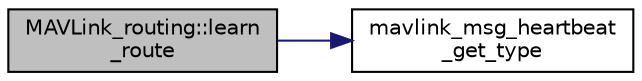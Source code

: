 digraph "MAVLink_routing::learn_route"
{
 // INTERACTIVE_SVG=YES
  edge [fontname="Helvetica",fontsize="10",labelfontname="Helvetica",labelfontsize="10"];
  node [fontname="Helvetica",fontsize="10",shape=record];
  rankdir="LR";
  Node1 [label="MAVLink_routing::learn\l_route",height=0.2,width=0.4,color="black", fillcolor="grey75", style="filled", fontcolor="black"];
  Node1 -> Node2 [color="midnightblue",fontsize="10",style="solid",fontname="Helvetica"];
  Node2 [label="mavlink_msg_heartbeat\l_get_type",height=0.2,width=0.4,color="black", fillcolor="white", style="filled",URL="$mavlink__msg__heartbeat_8h.html#a99a0915733556501550db5649f2eaede",tooltip="Send a heartbeat message. "];
}
